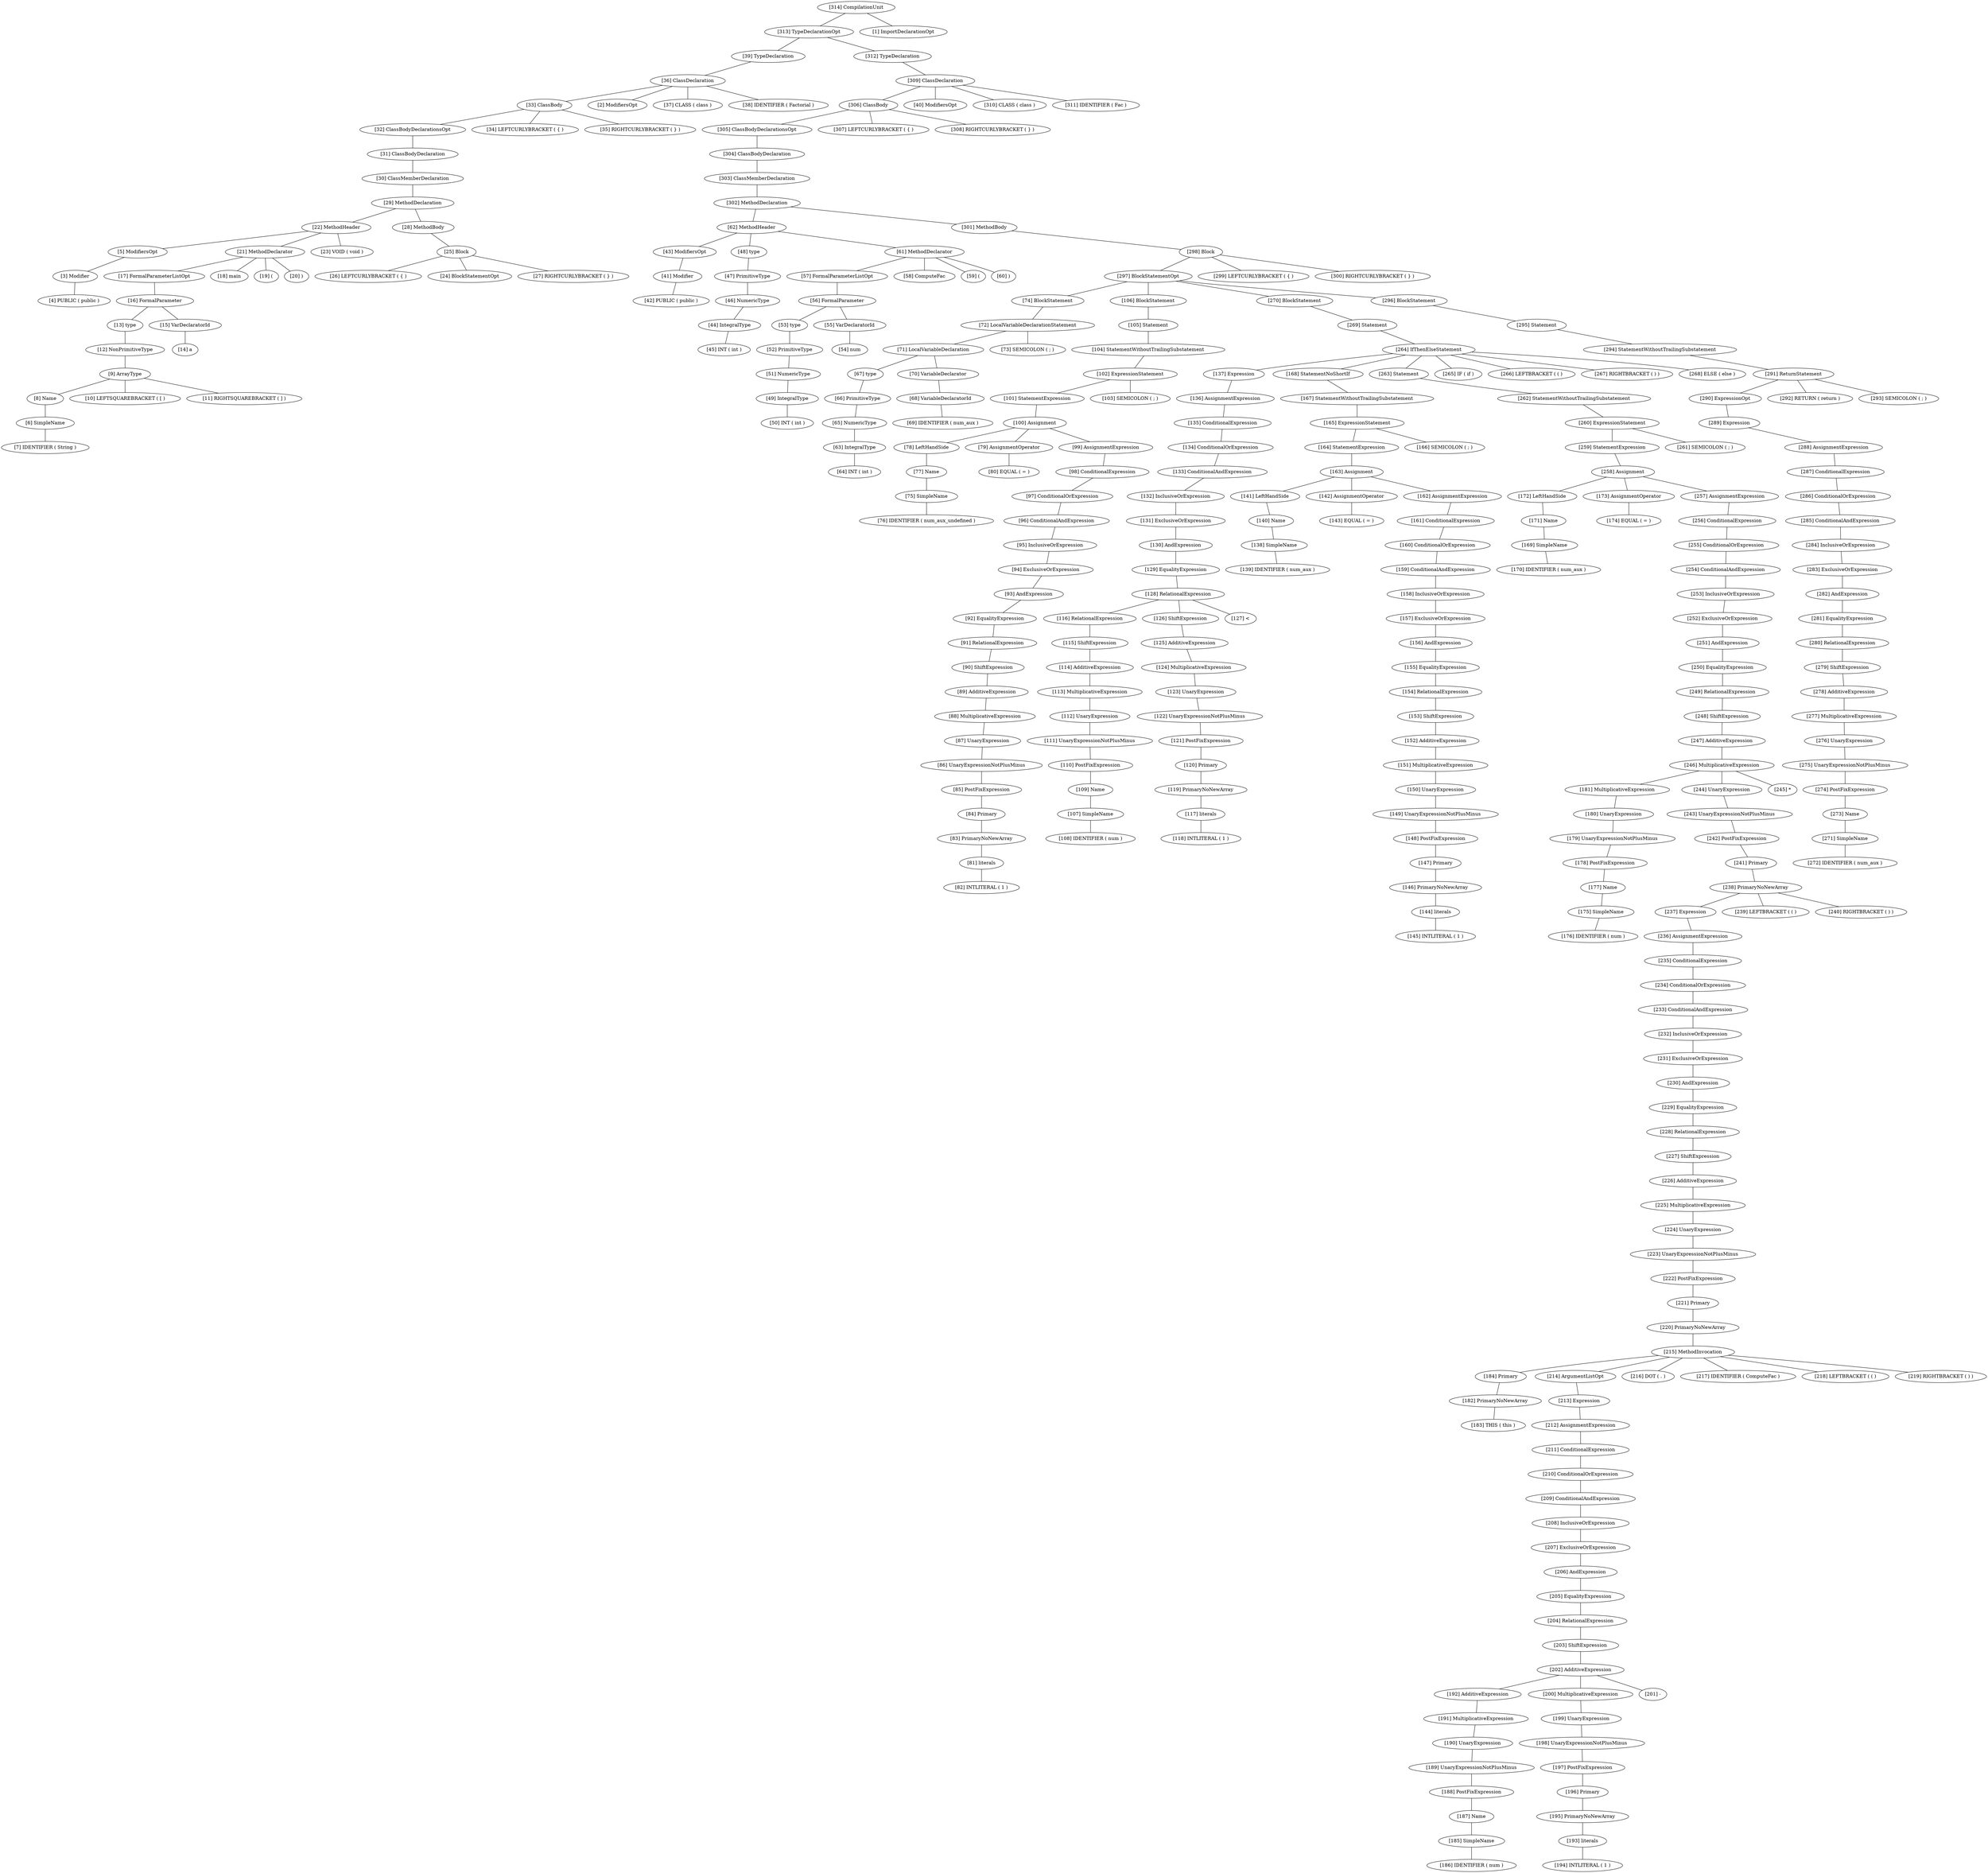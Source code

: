 strict graph{ 
"[3] Modifier"--"[4] PUBLIC ( public )"
"[5] ModifiersOpt"--"[3] Modifier"
"[6] SimpleName"--"[7] IDENTIFIER ( String )"
"[8] Name"--"[6] SimpleName"
"[9] ArrayType"--"[8] Name"
"[9] ArrayType"--"[10] LEFTSQUAREBRACKET ( [ )"
"[9] ArrayType"--"[11] RIGHTSQUAREBRACKET ( ] )"
"[12] NonPrimitiveType"--"[9] ArrayType"
"[13] type"--"[12] NonPrimitiveType"
"[15] VarDeclaratorId"--"[14] a"
"[16] FormalParameter"--"[13] type"
"[16] FormalParameter"--"[15] VarDeclaratorId"
"[17] FormalParameterListOpt"--"[16] FormalParameter"
"[21] MethodDeclarator"--"[18] main"
"[21] MethodDeclarator"--"[19] ("
"[21] MethodDeclarator"--"[17] FormalParameterListOpt"
"[21] MethodDeclarator"--"[20] )"
"[22] MethodHeader"--"[5] ModifiersOpt"
"[22] MethodHeader"--"[23] VOID ( void )"
"[22] MethodHeader"--"[21] MethodDeclarator"
"[25] Block"--"[26] LEFTCURLYBRACKET ( { )"
"[25] Block"--"[24] BlockStatementOpt"
"[25] Block"--"[27] RIGHTCURLYBRACKET ( } )"
"[28] MethodBody"--"[25] Block"
"[29] MethodDeclaration"--"[22] MethodHeader"
"[29] MethodDeclaration"--"[28] MethodBody"
"[30] ClassMemberDeclaration"--"[29] MethodDeclaration"
"[31] ClassBodyDeclaration"--"[30] ClassMemberDeclaration"
"[32] ClassBodyDeclarationsOpt"--"[31] ClassBodyDeclaration"
"[33] ClassBody"--"[34] LEFTCURLYBRACKET ( { )"
"[33] ClassBody"--"[32] ClassBodyDeclarationsOpt"
"[33] ClassBody"--"[35] RIGHTCURLYBRACKET ( } )"
"[36] ClassDeclaration"--"[2] ModifiersOpt"
"[36] ClassDeclaration"--"[37] CLASS ( class )"
"[36] ClassDeclaration"--"[38] IDENTIFIER ( Factorial )"
"[36] ClassDeclaration"--"[33] ClassBody"
"[39] TypeDeclaration"--"[36] ClassDeclaration"
"[41] Modifier"--"[42] PUBLIC ( public )"
"[43] ModifiersOpt"--"[41] Modifier"
"[44] IntegralType"--"[45] INT ( int )"
"[46] NumericType"--"[44] IntegralType"
"[47] PrimitiveType"--"[46] NumericType"
"[48] type"--"[47] PrimitiveType"
"[49] IntegralType"--"[50] INT ( int )"
"[51] NumericType"--"[49] IntegralType"
"[52] PrimitiveType"--"[51] NumericType"
"[53] type"--"[52] PrimitiveType"
"[55] VarDeclaratorId"--"[54] num"
"[56] FormalParameter"--"[53] type"
"[56] FormalParameter"--"[55] VarDeclaratorId"
"[57] FormalParameterListOpt"--"[56] FormalParameter"
"[61] MethodDeclarator"--"[58] ComputeFac"
"[61] MethodDeclarator"--"[59] ("
"[61] MethodDeclarator"--"[57] FormalParameterListOpt"
"[61] MethodDeclarator"--"[60] )"
"[62] MethodHeader"--"[43] ModifiersOpt"
"[62] MethodHeader"--"[48] type"
"[62] MethodHeader"--"[61] MethodDeclarator"
"[63] IntegralType"--"[64] INT ( int )"
"[65] NumericType"--"[63] IntegralType"
"[66] PrimitiveType"--"[65] NumericType"
"[67] type"--"[66] PrimitiveType"
"[68] VariableDeclaratorId"--"[69] IDENTIFIER ( num_aux )"
"[70] VariableDeclarator"--"[68] VariableDeclaratorId"
"[71] LocalVariableDeclaration"--"[67] type"
"[71] LocalVariableDeclaration"--"[70] VariableDeclarator"
"[72] LocalVariableDeclarationStatement"--"[71] LocalVariableDeclaration"
"[72] LocalVariableDeclarationStatement"--"[73] SEMICOLON ( ; )"
"[74] BlockStatement"--"[72] LocalVariableDeclarationStatement"
"[75] SimpleName"--"[76] IDENTIFIER ( num_aux_undefined )"
"[77] Name"--"[75] SimpleName"
"[78] LeftHandSide"--"[77] Name"
"[79] AssignmentOperator"--"[80] EQUAL ( = )"
"[81] literals"--"[82] INTLITERAL ( 1 )"
"[83] PrimaryNoNewArray"--"[81] literals"
"[84] Primary"--"[83] PrimaryNoNewArray"
"[85] PostFixExpression"--"[84] Primary"
"[86] UnaryExpressionNotPlusMinus"--"[85] PostFixExpression"
"[87] UnaryExpression"--"[86] UnaryExpressionNotPlusMinus"
"[88] MultiplicativeExpression"--"[87] UnaryExpression"
"[89] AdditiveExpression"--"[88] MultiplicativeExpression"
"[90] ShiftExpression"--"[89] AdditiveExpression"
"[91] RelationalExpression"--"[90] ShiftExpression"
"[92] EqualityExpression"--"[91] RelationalExpression"
"[93] AndExpression"--"[92] EqualityExpression"
"[94] ExclusiveOrExpression"--"[93] AndExpression"
"[95] InclusiveOrExpression"--"[94] ExclusiveOrExpression"
"[96] ConditionalAndExpression"--"[95] InclusiveOrExpression"
"[97] ConditionalOrExpression"--"[96] ConditionalAndExpression"
"[98] ConditionalExpression"--"[97] ConditionalOrExpression"
"[99] AssignmentExpression"--"[98] ConditionalExpression"
"[100] Assignment"--"[78] LeftHandSide"
"[100] Assignment"--"[79] AssignmentOperator"
"[100] Assignment"--"[99] AssignmentExpression"
"[101] StatementExpression"--"[100] Assignment"
"[102] ExpressionStatement"--"[101] StatementExpression"
"[102] ExpressionStatement"--"[103] SEMICOLON ( ; )"
"[104] StatementWithoutTrailingSubstatement"--"[102] ExpressionStatement"
"[105] Statement"--"[104] StatementWithoutTrailingSubstatement"
"[106] BlockStatement"--"[105] Statement"
"[107] SimpleName"--"[108] IDENTIFIER ( num )"
"[109] Name"--"[107] SimpleName"
"[110] PostFixExpression"--"[109] Name"
"[111] UnaryExpressionNotPlusMinus"--"[110] PostFixExpression"
"[112] UnaryExpression"--"[111] UnaryExpressionNotPlusMinus"
"[113] MultiplicativeExpression"--"[112] UnaryExpression"
"[114] AdditiveExpression"--"[113] MultiplicativeExpression"
"[115] ShiftExpression"--"[114] AdditiveExpression"
"[116] RelationalExpression"--"[115] ShiftExpression"
"[117] literals"--"[118] INTLITERAL ( 1 )"
"[119] PrimaryNoNewArray"--"[117] literals"
"[120] Primary"--"[119] PrimaryNoNewArray"
"[121] PostFixExpression"--"[120] Primary"
"[122] UnaryExpressionNotPlusMinus"--"[121] PostFixExpression"
"[123] UnaryExpression"--"[122] UnaryExpressionNotPlusMinus"
"[124] MultiplicativeExpression"--"[123] UnaryExpression"
"[125] AdditiveExpression"--"[124] MultiplicativeExpression"
"[126] ShiftExpression"--"[125] AdditiveExpression"
"[128] RelationalExpression"--"[116] RelationalExpression"
"[128] RelationalExpression"--"[127] <"
"[128] RelationalExpression"--"[126] ShiftExpression"
"[129] EqualityExpression"--"[128] RelationalExpression"
"[130] AndExpression"--"[129] EqualityExpression"
"[131] ExclusiveOrExpression"--"[130] AndExpression"
"[132] InclusiveOrExpression"--"[131] ExclusiveOrExpression"
"[133] ConditionalAndExpression"--"[132] InclusiveOrExpression"
"[134] ConditionalOrExpression"--"[133] ConditionalAndExpression"
"[135] ConditionalExpression"--"[134] ConditionalOrExpression"
"[136] AssignmentExpression"--"[135] ConditionalExpression"
"[137] Expression"--"[136] AssignmentExpression"
"[138] SimpleName"--"[139] IDENTIFIER ( num_aux )"
"[140] Name"--"[138] SimpleName"
"[141] LeftHandSide"--"[140] Name"
"[142] AssignmentOperator"--"[143] EQUAL ( = )"
"[144] literals"--"[145] INTLITERAL ( 1 )"
"[146] PrimaryNoNewArray"--"[144] literals"
"[147] Primary"--"[146] PrimaryNoNewArray"
"[148] PostFixExpression"--"[147] Primary"
"[149] UnaryExpressionNotPlusMinus"--"[148] PostFixExpression"
"[150] UnaryExpression"--"[149] UnaryExpressionNotPlusMinus"
"[151] MultiplicativeExpression"--"[150] UnaryExpression"
"[152] AdditiveExpression"--"[151] MultiplicativeExpression"
"[153] ShiftExpression"--"[152] AdditiveExpression"
"[154] RelationalExpression"--"[153] ShiftExpression"
"[155] EqualityExpression"--"[154] RelationalExpression"
"[156] AndExpression"--"[155] EqualityExpression"
"[157] ExclusiveOrExpression"--"[156] AndExpression"
"[158] InclusiveOrExpression"--"[157] ExclusiveOrExpression"
"[159] ConditionalAndExpression"--"[158] InclusiveOrExpression"
"[160] ConditionalOrExpression"--"[159] ConditionalAndExpression"
"[161] ConditionalExpression"--"[160] ConditionalOrExpression"
"[162] AssignmentExpression"--"[161] ConditionalExpression"
"[163] Assignment"--"[141] LeftHandSide"
"[163] Assignment"--"[142] AssignmentOperator"
"[163] Assignment"--"[162] AssignmentExpression"
"[164] StatementExpression"--"[163] Assignment"
"[165] ExpressionStatement"--"[164] StatementExpression"
"[165] ExpressionStatement"--"[166] SEMICOLON ( ; )"
"[167] StatementWithoutTrailingSubstatement"--"[165] ExpressionStatement"
"[168] StatementNoShortIf"--"[167] StatementWithoutTrailingSubstatement"
"[169] SimpleName"--"[170] IDENTIFIER ( num_aux )"
"[171] Name"--"[169] SimpleName"
"[172] LeftHandSide"--"[171] Name"
"[173] AssignmentOperator"--"[174] EQUAL ( = )"
"[175] SimpleName"--"[176] IDENTIFIER ( num )"
"[177] Name"--"[175] SimpleName"
"[178] PostFixExpression"--"[177] Name"
"[179] UnaryExpressionNotPlusMinus"--"[178] PostFixExpression"
"[180] UnaryExpression"--"[179] UnaryExpressionNotPlusMinus"
"[181] MultiplicativeExpression"--"[180] UnaryExpression"
"[182] PrimaryNoNewArray"--"[183] THIS ( this )"
"[184] Primary"--"[182] PrimaryNoNewArray"
"[185] SimpleName"--"[186] IDENTIFIER ( num )"
"[187] Name"--"[185] SimpleName"
"[188] PostFixExpression"--"[187] Name"
"[189] UnaryExpressionNotPlusMinus"--"[188] PostFixExpression"
"[190] UnaryExpression"--"[189] UnaryExpressionNotPlusMinus"
"[191] MultiplicativeExpression"--"[190] UnaryExpression"
"[192] AdditiveExpression"--"[191] MultiplicativeExpression"
"[193] literals"--"[194] INTLITERAL ( 1 )"
"[195] PrimaryNoNewArray"--"[193] literals"
"[196] Primary"--"[195] PrimaryNoNewArray"
"[197] PostFixExpression"--"[196] Primary"
"[198] UnaryExpressionNotPlusMinus"--"[197] PostFixExpression"
"[199] UnaryExpression"--"[198] UnaryExpressionNotPlusMinus"
"[200] MultiplicativeExpression"--"[199] UnaryExpression"
"[202] AdditiveExpression"--"[192] AdditiveExpression"
"[202] AdditiveExpression"--"[201] -"
"[202] AdditiveExpression"--"[200] MultiplicativeExpression"
"[203] ShiftExpression"--"[202] AdditiveExpression"
"[204] RelationalExpression"--"[203] ShiftExpression"
"[205] EqualityExpression"--"[204] RelationalExpression"
"[206] AndExpression"--"[205] EqualityExpression"
"[207] ExclusiveOrExpression"--"[206] AndExpression"
"[208] InclusiveOrExpression"--"[207] ExclusiveOrExpression"
"[209] ConditionalAndExpression"--"[208] InclusiveOrExpression"
"[210] ConditionalOrExpression"--"[209] ConditionalAndExpression"
"[211] ConditionalExpression"--"[210] ConditionalOrExpression"
"[212] AssignmentExpression"--"[211] ConditionalExpression"
"[213] Expression"--"[212] AssignmentExpression"
"[214] ArgumentListOpt"--"[213] Expression"
"[215] MethodInvocation"--"[184] Primary"
"[215] MethodInvocation"--"[216] DOT ( . )"
"[215] MethodInvocation"--"[217] IDENTIFIER ( ComputeFac )"
"[215] MethodInvocation"--"[218] LEFTBRACKET ( ( )"
"[215] MethodInvocation"--"[214] ArgumentListOpt"
"[215] MethodInvocation"--"[219] RIGHTBRACKET ( ) )"
"[220] PrimaryNoNewArray"--"[215] MethodInvocation"
"[221] Primary"--"[220] PrimaryNoNewArray"
"[222] PostFixExpression"--"[221] Primary"
"[223] UnaryExpressionNotPlusMinus"--"[222] PostFixExpression"
"[224] UnaryExpression"--"[223] UnaryExpressionNotPlusMinus"
"[225] MultiplicativeExpression"--"[224] UnaryExpression"
"[226] AdditiveExpression"--"[225] MultiplicativeExpression"
"[227] ShiftExpression"--"[226] AdditiveExpression"
"[228] RelationalExpression"--"[227] ShiftExpression"
"[229] EqualityExpression"--"[228] RelationalExpression"
"[230] AndExpression"--"[229] EqualityExpression"
"[231] ExclusiveOrExpression"--"[230] AndExpression"
"[232] InclusiveOrExpression"--"[231] ExclusiveOrExpression"
"[233] ConditionalAndExpression"--"[232] InclusiveOrExpression"
"[234] ConditionalOrExpression"--"[233] ConditionalAndExpression"
"[235] ConditionalExpression"--"[234] ConditionalOrExpression"
"[236] AssignmentExpression"--"[235] ConditionalExpression"
"[237] Expression"--"[236] AssignmentExpression"
"[238] PrimaryNoNewArray"--"[239] LEFTBRACKET ( ( )"
"[238] PrimaryNoNewArray"--"[237] Expression"
"[238] PrimaryNoNewArray"--"[240] RIGHTBRACKET ( ) )"
"[241] Primary"--"[238] PrimaryNoNewArray"
"[242] PostFixExpression"--"[241] Primary"
"[243] UnaryExpressionNotPlusMinus"--"[242] PostFixExpression"
"[244] UnaryExpression"--"[243] UnaryExpressionNotPlusMinus"
"[246] MultiplicativeExpression"--"[181] MultiplicativeExpression"
"[246] MultiplicativeExpression"--"[245] *"
"[246] MultiplicativeExpression"--"[244] UnaryExpression"
"[247] AdditiveExpression"--"[246] MultiplicativeExpression"
"[248] ShiftExpression"--"[247] AdditiveExpression"
"[249] RelationalExpression"--"[248] ShiftExpression"
"[250] EqualityExpression"--"[249] RelationalExpression"
"[251] AndExpression"--"[250] EqualityExpression"
"[252] ExclusiveOrExpression"--"[251] AndExpression"
"[253] InclusiveOrExpression"--"[252] ExclusiveOrExpression"
"[254] ConditionalAndExpression"--"[253] InclusiveOrExpression"
"[255] ConditionalOrExpression"--"[254] ConditionalAndExpression"
"[256] ConditionalExpression"--"[255] ConditionalOrExpression"
"[257] AssignmentExpression"--"[256] ConditionalExpression"
"[258] Assignment"--"[172] LeftHandSide"
"[258] Assignment"--"[173] AssignmentOperator"
"[258] Assignment"--"[257] AssignmentExpression"
"[259] StatementExpression"--"[258] Assignment"
"[260] ExpressionStatement"--"[259] StatementExpression"
"[260] ExpressionStatement"--"[261] SEMICOLON ( ; )"
"[262] StatementWithoutTrailingSubstatement"--"[260] ExpressionStatement"
"[263] Statement"--"[262] StatementWithoutTrailingSubstatement"
"[264] IfThenElseStatement"--"[265] IF ( if )"
"[264] IfThenElseStatement"--"[266] LEFTBRACKET ( ( )"
"[264] IfThenElseStatement"--"[137] Expression"
"[264] IfThenElseStatement"--"[267] RIGHTBRACKET ( ) )"
"[264] IfThenElseStatement"--"[168] StatementNoShortIf"
"[264] IfThenElseStatement"--"[268] ELSE ( else )"
"[264] IfThenElseStatement"--"[263] Statement"
"[269] Statement"--"[264] IfThenElseStatement"
"[270] BlockStatement"--"[269] Statement"
"[271] SimpleName"--"[272] IDENTIFIER ( num_aux )"
"[273] Name"--"[271] SimpleName"
"[274] PostFixExpression"--"[273] Name"
"[275] UnaryExpressionNotPlusMinus"--"[274] PostFixExpression"
"[276] UnaryExpression"--"[275] UnaryExpressionNotPlusMinus"
"[277] MultiplicativeExpression"--"[276] UnaryExpression"
"[278] AdditiveExpression"--"[277] MultiplicativeExpression"
"[279] ShiftExpression"--"[278] AdditiveExpression"
"[280] RelationalExpression"--"[279] ShiftExpression"
"[281] EqualityExpression"--"[280] RelationalExpression"
"[282] AndExpression"--"[281] EqualityExpression"
"[283] ExclusiveOrExpression"--"[282] AndExpression"
"[284] InclusiveOrExpression"--"[283] ExclusiveOrExpression"
"[285] ConditionalAndExpression"--"[284] InclusiveOrExpression"
"[286] ConditionalOrExpression"--"[285] ConditionalAndExpression"
"[287] ConditionalExpression"--"[286] ConditionalOrExpression"
"[288] AssignmentExpression"--"[287] ConditionalExpression"
"[289] Expression"--"[288] AssignmentExpression"
"[290] ExpressionOpt"--"[289] Expression"
"[291] ReturnStatement"--"[292] RETURN ( return )"
"[291] ReturnStatement"--"[290] ExpressionOpt"
"[291] ReturnStatement"--"[293] SEMICOLON ( ; )"
"[294] StatementWithoutTrailingSubstatement"--"[291] ReturnStatement"
"[295] Statement"--"[294] StatementWithoutTrailingSubstatement"
"[296] BlockStatement"--"[295] Statement"
"[297] BlockStatementOpt"--"[74] BlockStatement"
"[297] BlockStatementOpt"--"[106] BlockStatement"
"[297] BlockStatementOpt"--"[270] BlockStatement"
"[297] BlockStatementOpt"--"[296] BlockStatement"
"[298] Block"--"[299] LEFTCURLYBRACKET ( { )"
"[298] Block"--"[297] BlockStatementOpt"
"[298] Block"--"[300] RIGHTCURLYBRACKET ( } )"
"[301] MethodBody"--"[298] Block"
"[302] MethodDeclaration"--"[62] MethodHeader"
"[302] MethodDeclaration"--"[301] MethodBody"
"[303] ClassMemberDeclaration"--"[302] MethodDeclaration"
"[304] ClassBodyDeclaration"--"[303] ClassMemberDeclaration"
"[305] ClassBodyDeclarationsOpt"--"[304] ClassBodyDeclaration"
"[306] ClassBody"--"[307] LEFTCURLYBRACKET ( { )"
"[306] ClassBody"--"[305] ClassBodyDeclarationsOpt"
"[306] ClassBody"--"[308] RIGHTCURLYBRACKET ( } )"
"[309] ClassDeclaration"--"[40] ModifiersOpt"
"[309] ClassDeclaration"--"[310] CLASS ( class )"
"[309] ClassDeclaration"--"[311] IDENTIFIER ( Fac )"
"[309] ClassDeclaration"--"[306] ClassBody"
"[312] TypeDeclaration"--"[309] ClassDeclaration"
"[313] TypeDeclarationOpt"--"[39] TypeDeclaration"
"[313] TypeDeclarationOpt"--"[312] TypeDeclaration"
"[314] CompilationUnit"--"[1] ImportDeclarationOpt"
"[314] CompilationUnit"--"[313] TypeDeclarationOpt"
}
